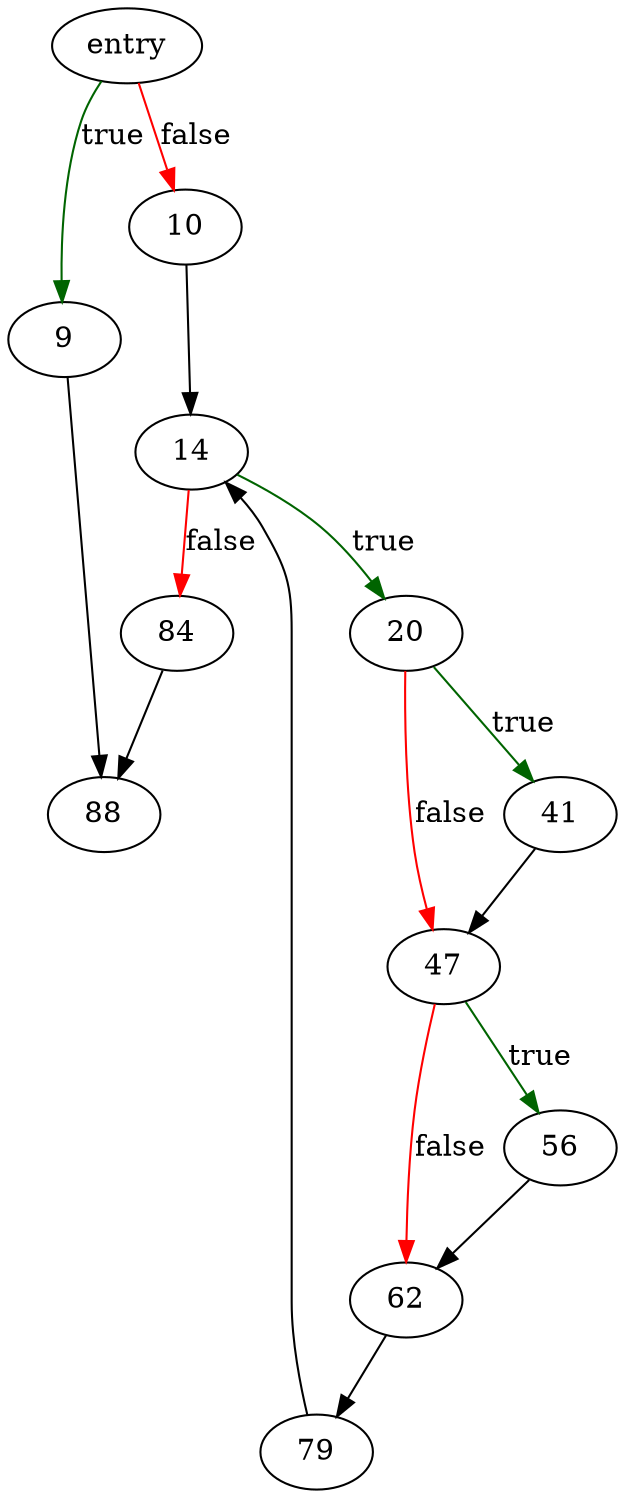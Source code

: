 digraph "sqlite3SrcListDelete" {
	// Node definitions.
	2 [label=entry];
	9;
	10;
	14;
	20;
	41;
	47;
	56;
	62;
	79;
	84;
	88;

	// Edge definitions.
	2 -> 9 [
		color=darkgreen
		label=true
	];
	2 -> 10 [
		color=red
		label=false
	];
	9 -> 88;
	10 -> 14;
	14 -> 20 [
		color=darkgreen
		label=true
	];
	14 -> 84 [
		color=red
		label=false
	];
	20 -> 41 [
		color=darkgreen
		label=true
	];
	20 -> 47 [
		color=red
		label=false
	];
	41 -> 47;
	47 -> 56 [
		color=darkgreen
		label=true
	];
	47 -> 62 [
		color=red
		label=false
	];
	56 -> 62;
	62 -> 79;
	79 -> 14;
	84 -> 88;
}